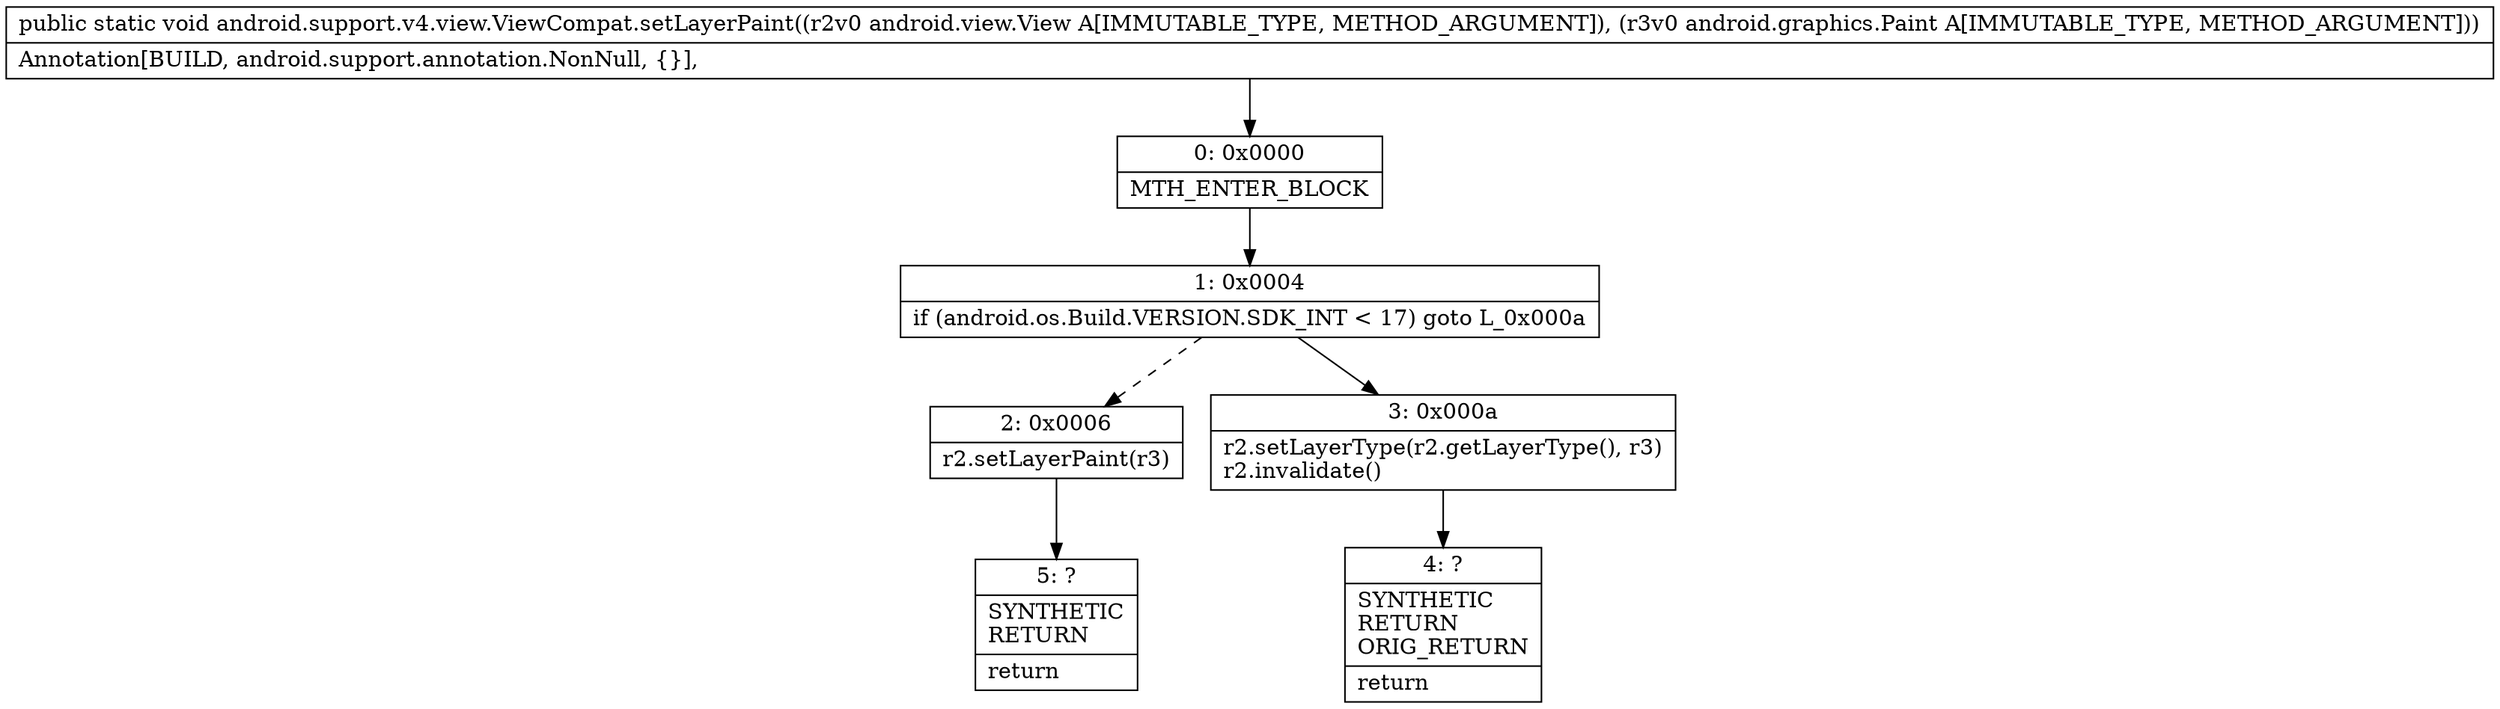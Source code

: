 digraph "CFG forandroid.support.v4.view.ViewCompat.setLayerPaint(Landroid\/view\/View;Landroid\/graphics\/Paint;)V" {
Node_0 [shape=record,label="{0\:\ 0x0000|MTH_ENTER_BLOCK\l}"];
Node_1 [shape=record,label="{1\:\ 0x0004|if (android.os.Build.VERSION.SDK_INT \< 17) goto L_0x000a\l}"];
Node_2 [shape=record,label="{2\:\ 0x0006|r2.setLayerPaint(r3)\l}"];
Node_3 [shape=record,label="{3\:\ 0x000a|r2.setLayerType(r2.getLayerType(), r3)\lr2.invalidate()\l}"];
Node_4 [shape=record,label="{4\:\ ?|SYNTHETIC\lRETURN\lORIG_RETURN\l|return\l}"];
Node_5 [shape=record,label="{5\:\ ?|SYNTHETIC\lRETURN\l|return\l}"];
MethodNode[shape=record,label="{public static void android.support.v4.view.ViewCompat.setLayerPaint((r2v0 android.view.View A[IMMUTABLE_TYPE, METHOD_ARGUMENT]), (r3v0 android.graphics.Paint A[IMMUTABLE_TYPE, METHOD_ARGUMENT]))  | Annotation[BUILD, android.support.annotation.NonNull, \{\}], \l}"];
MethodNode -> Node_0;
Node_0 -> Node_1;
Node_1 -> Node_2[style=dashed];
Node_1 -> Node_3;
Node_2 -> Node_5;
Node_3 -> Node_4;
}

